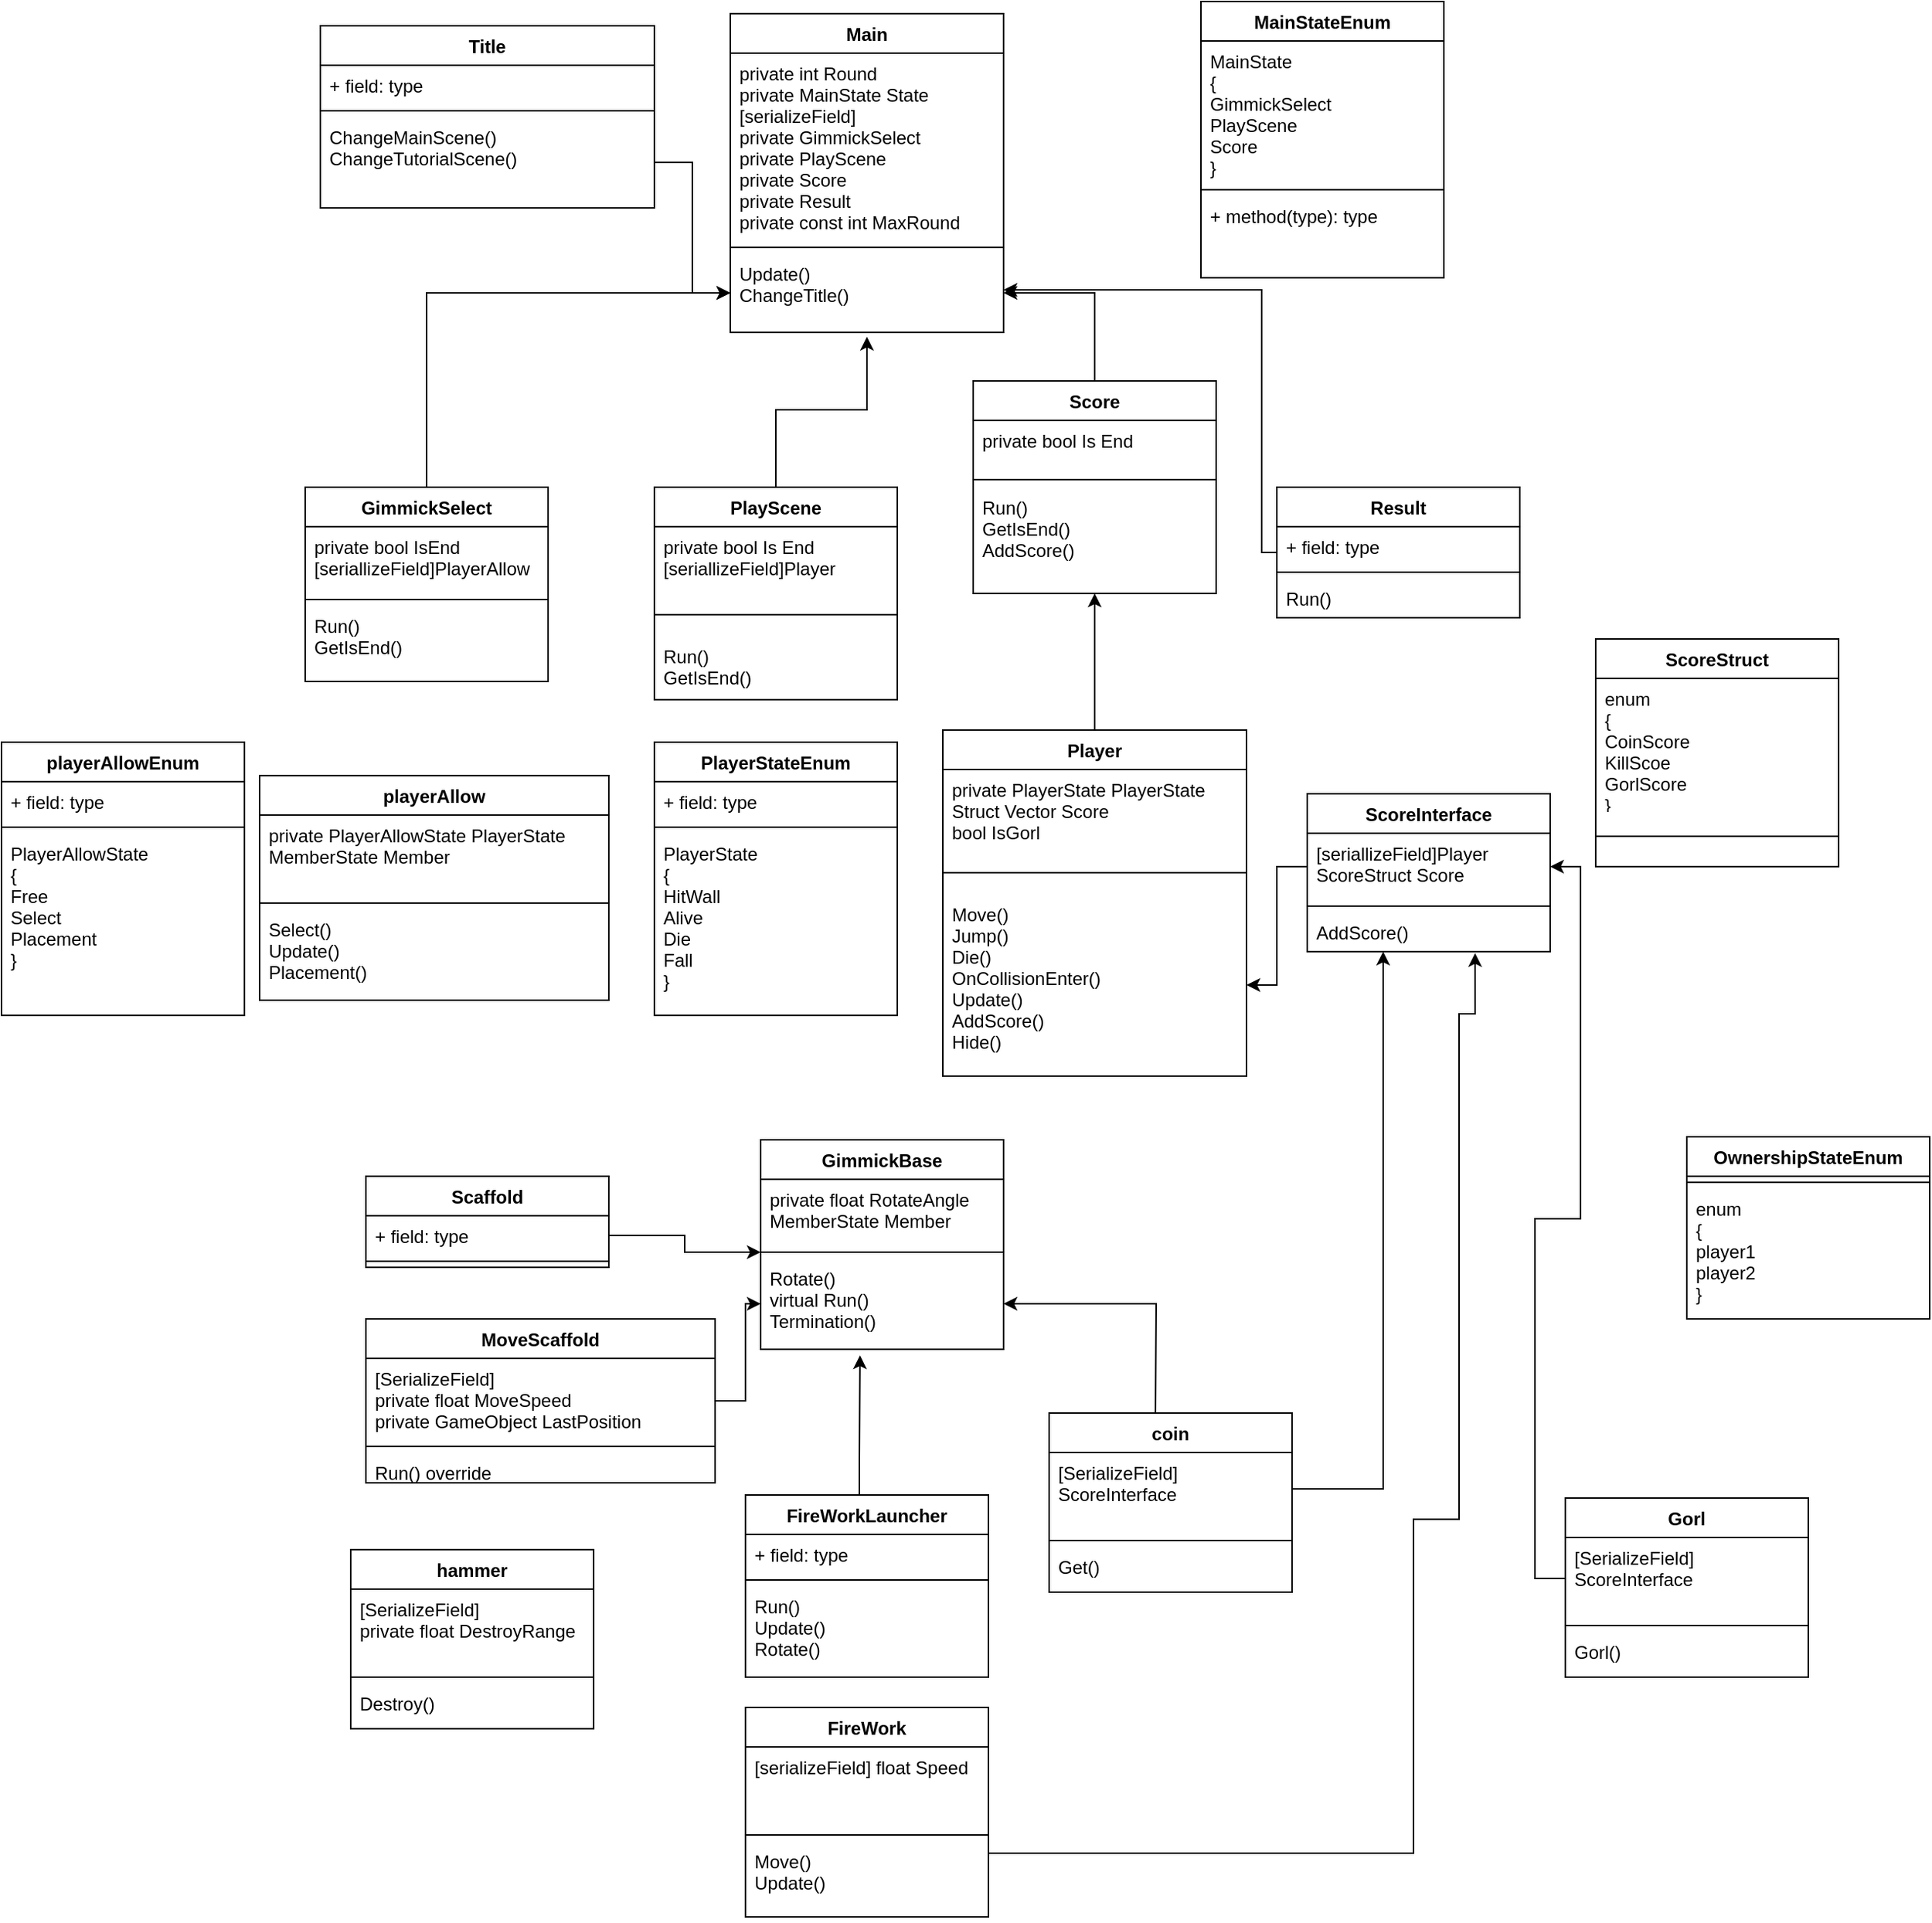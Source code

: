 <mxfile version="20.2.3" type="github"><diagram id="UXt2CSKJoV5c6IrunWjM" name="ページ1"><mxGraphModel dx="1953" dy="589" grid="1" gridSize="10" guides="1" tooltips="1" connect="1" arrows="1" fold="1" page="1" pageScale="1" pageWidth="850" pageHeight="1100" background="none" math="0" shadow="0"><root><mxCell id="0"/><mxCell id="1" parent="0"/><mxCell id="LOGzpJmG8CiL_Ow2hZ1s-63" style="edgeStyle=orthogonalEdgeStyle;rounded=0;orthogonalLoop=1;jettySize=auto;html=1;" parent="1" source="LOGzpJmG8CiL_Ow2hZ1s-1" target="LOGzpJmG8CiL_Ow2hZ1s-16" edge="1"><mxGeometry relative="1" as="geometry"/></mxCell><mxCell id="LOGzpJmG8CiL_Ow2hZ1s-1" value="Score" style="swimlane;fontStyle=1;align=center;verticalAlign=top;childLayout=stackLayout;horizontal=1;startSize=26;horizontalStack=0;resizeParent=1;resizeParentMax=0;resizeLast=0;collapsible=1;marginBottom=0;" parent="1" vertex="1"><mxGeometry x="460" y="270" width="160" height="140" as="geometry"/></mxCell><mxCell id="LOGzpJmG8CiL_Ow2hZ1s-2" value="private bool Is End&#10;" style="text;strokeColor=none;fillColor=none;align=left;verticalAlign=top;spacingLeft=4;spacingRight=4;overflow=hidden;rotatable=0;points=[[0,0.5],[1,0.5]];portConstraint=eastwest;" parent="LOGzpJmG8CiL_Ow2hZ1s-1" vertex="1"><mxGeometry y="26" width="160" height="34" as="geometry"/></mxCell><mxCell id="LOGzpJmG8CiL_Ow2hZ1s-3" value="" style="line;strokeWidth=1;fillColor=none;align=left;verticalAlign=middle;spacingTop=-1;spacingLeft=3;spacingRight=3;rotatable=0;labelPosition=right;points=[];portConstraint=eastwest;" parent="LOGzpJmG8CiL_Ow2hZ1s-1" vertex="1"><mxGeometry y="60" width="160" height="10" as="geometry"/></mxCell><mxCell id="LOGzpJmG8CiL_Ow2hZ1s-4" value="Run()&#10;GetIsEnd()&#10;AddScore()" style="text;strokeColor=none;fillColor=none;align=left;verticalAlign=top;spacingLeft=4;spacingRight=4;overflow=hidden;rotatable=0;points=[[0,0.5],[1,0.5]];portConstraint=eastwest;" parent="LOGzpJmG8CiL_Ow2hZ1s-1" vertex="1"><mxGeometry y="70" width="160" height="70" as="geometry"/></mxCell><mxCell id="LOGzpJmG8CiL_Ow2hZ1s-5" value="Title" style="swimlane;fontStyle=1;align=center;verticalAlign=top;childLayout=stackLayout;horizontal=1;startSize=26;horizontalStack=0;resizeParent=1;resizeParentMax=0;resizeLast=0;collapsible=1;marginBottom=0;" parent="1" vertex="1"><mxGeometry x="30" y="36" width="220" height="120" as="geometry"/></mxCell><mxCell id="LOGzpJmG8CiL_Ow2hZ1s-6" value="+ field: type" style="text;strokeColor=none;fillColor=none;align=left;verticalAlign=top;spacingLeft=4;spacingRight=4;overflow=hidden;rotatable=0;points=[[0,0.5],[1,0.5]];portConstraint=eastwest;" parent="LOGzpJmG8CiL_Ow2hZ1s-5" vertex="1"><mxGeometry y="26" width="220" height="26" as="geometry"/></mxCell><mxCell id="LOGzpJmG8CiL_Ow2hZ1s-7" value="" style="line;strokeWidth=1;fillColor=none;align=left;verticalAlign=middle;spacingTop=-1;spacingLeft=3;spacingRight=3;rotatable=0;labelPosition=right;points=[];portConstraint=eastwest;" parent="LOGzpJmG8CiL_Ow2hZ1s-5" vertex="1"><mxGeometry y="52" width="220" height="8" as="geometry"/></mxCell><mxCell id="LOGzpJmG8CiL_Ow2hZ1s-8" value="ChangeMainScene()&#10;ChangeTutorialScene()" style="text;strokeColor=none;fillColor=none;align=left;verticalAlign=top;spacingLeft=4;spacingRight=4;overflow=hidden;rotatable=0;points=[[0,0.5],[1,0.5]];portConstraint=eastwest;" parent="LOGzpJmG8CiL_Ow2hZ1s-5" vertex="1"><mxGeometry y="60" width="220" height="60" as="geometry"/></mxCell><mxCell id="LOGzpJmG8CiL_Ow2hZ1s-13" value="Main" style="swimlane;fontStyle=1;align=center;verticalAlign=top;childLayout=stackLayout;horizontal=1;startSize=26;horizontalStack=0;resizeParent=1;resizeParentMax=0;resizeLast=0;collapsible=1;marginBottom=0;" parent="1" vertex="1"><mxGeometry x="300" y="28" width="180" height="210" as="geometry"/></mxCell><mxCell id="LOGzpJmG8CiL_Ow2hZ1s-14" value="private int Round&#10;private MainState State&#10;[serializeField]&#10;private GimmickSelect&#10;private PlayScene&#10;private Score&#10;private Result&#10;private const int MaxRound" style="text;strokeColor=none;fillColor=none;align=left;verticalAlign=top;spacingLeft=4;spacingRight=4;overflow=hidden;rotatable=0;points=[[0,0.5],[1,0.5]];portConstraint=eastwest;" parent="LOGzpJmG8CiL_Ow2hZ1s-13" vertex="1"><mxGeometry y="26" width="180" height="124" as="geometry"/></mxCell><mxCell id="LOGzpJmG8CiL_Ow2hZ1s-15" value="" style="line;strokeWidth=1;fillColor=none;align=left;verticalAlign=middle;spacingTop=-1;spacingLeft=3;spacingRight=3;rotatable=0;labelPosition=right;points=[];portConstraint=eastwest;" parent="LOGzpJmG8CiL_Ow2hZ1s-13" vertex="1"><mxGeometry y="150" width="180" height="8" as="geometry"/></mxCell><mxCell id="LOGzpJmG8CiL_Ow2hZ1s-16" value="Update()&#10;ChangeTitle()" style="text;strokeColor=none;fillColor=none;align=left;verticalAlign=top;spacingLeft=4;spacingRight=4;overflow=hidden;rotatable=0;points=[[0,0.5],[1,0.5]];portConstraint=eastwest;" parent="LOGzpJmG8CiL_Ow2hZ1s-13" vertex="1"><mxGeometry y="158" width="180" height="52" as="geometry"/></mxCell><mxCell id="LOGzpJmG8CiL_Ow2hZ1s-147" style="edgeStyle=orthogonalEdgeStyle;rounded=0;orthogonalLoop=1;jettySize=auto;html=1;entryX=0.5;entryY=1;entryDx=0;entryDy=0;entryPerimeter=0;" parent="1" source="LOGzpJmG8CiL_Ow2hZ1s-17" target="LOGzpJmG8CiL_Ow2hZ1s-4" edge="1"><mxGeometry relative="1" as="geometry"/></mxCell><mxCell id="LOGzpJmG8CiL_Ow2hZ1s-17" value="Player" style="swimlane;fontStyle=1;align=center;verticalAlign=top;childLayout=stackLayout;horizontal=1;startSize=26;horizontalStack=0;resizeParent=1;resizeParentMax=0;resizeLast=0;collapsible=1;marginBottom=0;" parent="1" vertex="1"><mxGeometry x="440" y="500" width="200" height="228" as="geometry"/></mxCell><mxCell id="LOGzpJmG8CiL_Ow2hZ1s-18" value="private PlayerState PlayerState&#10;Struct Vector Score&#10;bool IsGorl" style="text;strokeColor=none;fillColor=none;align=left;verticalAlign=top;spacingLeft=4;spacingRight=4;overflow=hidden;rotatable=0;points=[[0,0.5],[1,0.5]];portConstraint=eastwest;" parent="LOGzpJmG8CiL_Ow2hZ1s-17" vertex="1"><mxGeometry y="26" width="200" height="54" as="geometry"/></mxCell><mxCell id="LOGzpJmG8CiL_Ow2hZ1s-19" value="" style="line;strokeWidth=1;fillColor=none;align=left;verticalAlign=middle;spacingTop=-1;spacingLeft=3;spacingRight=3;rotatable=0;labelPosition=right;points=[];portConstraint=eastwest;" parent="LOGzpJmG8CiL_Ow2hZ1s-17" vertex="1"><mxGeometry y="80" width="200" height="28" as="geometry"/></mxCell><mxCell id="LOGzpJmG8CiL_Ow2hZ1s-20" value="Move()&#10;Jump()&#10;Die()&#10;OnCollisionEnter()&#10;Update()&#10;AddScore()&#10;Hide()" style="text;strokeColor=none;fillColor=none;align=left;verticalAlign=top;spacingLeft=4;spacingRight=4;overflow=hidden;rotatable=0;points=[[0,0.5],[1,0.5]];portConstraint=eastwest;" parent="LOGzpJmG8CiL_Ow2hZ1s-17" vertex="1"><mxGeometry y="108" width="200" height="120" as="geometry"/></mxCell><mxCell id="LOGzpJmG8CiL_Ow2hZ1s-96" style="edgeStyle=orthogonalEdgeStyle;rounded=0;orthogonalLoop=1;jettySize=auto;html=1;entryX=1;entryY=0.5;entryDx=0;entryDy=0;" parent="1" target="LOGzpJmG8CiL_Ow2hZ1s-88" edge="1"><mxGeometry relative="1" as="geometry"><mxPoint x="580" y="954" as="sourcePoint"/></mxGeometry></mxCell><mxCell id="LOGzpJmG8CiL_Ow2hZ1s-29" value="hammer" style="swimlane;fontStyle=1;align=center;verticalAlign=top;childLayout=stackLayout;horizontal=1;startSize=26;horizontalStack=0;resizeParent=1;resizeParentMax=0;resizeLast=0;collapsible=1;marginBottom=0;" parent="1" vertex="1"><mxGeometry x="50" y="1040" width="160" height="118" as="geometry"/></mxCell><mxCell id="LOGzpJmG8CiL_Ow2hZ1s-30" value="[SerializeField]&#10;private float DestroyRange" style="text;strokeColor=none;fillColor=none;align=left;verticalAlign=top;spacingLeft=4;spacingRight=4;overflow=hidden;rotatable=0;points=[[0,0.5],[1,0.5]];portConstraint=eastwest;" parent="LOGzpJmG8CiL_Ow2hZ1s-29" vertex="1"><mxGeometry y="26" width="160" height="54" as="geometry"/></mxCell><mxCell id="LOGzpJmG8CiL_Ow2hZ1s-31" value="" style="line;strokeWidth=1;fillColor=none;align=left;verticalAlign=middle;spacingTop=-1;spacingLeft=3;spacingRight=3;rotatable=0;labelPosition=right;points=[];portConstraint=eastwest;" parent="LOGzpJmG8CiL_Ow2hZ1s-29" vertex="1"><mxGeometry y="80" width="160" height="8" as="geometry"/></mxCell><mxCell id="LOGzpJmG8CiL_Ow2hZ1s-32" value="Destroy()" style="text;strokeColor=none;fillColor=none;align=left;verticalAlign=top;spacingLeft=4;spacingRight=4;overflow=hidden;rotatable=0;points=[[0,0.5],[1,0.5]];portConstraint=eastwest;" parent="LOGzpJmG8CiL_Ow2hZ1s-29" vertex="1"><mxGeometry y="88" width="160" height="30" as="geometry"/></mxCell><mxCell id="LOGzpJmG8CiL_Ow2hZ1s-132" style="edgeStyle=orthogonalEdgeStyle;rounded=0;orthogonalLoop=1;jettySize=auto;html=1;entryX=0.691;entryY=1.039;entryDx=0;entryDy=0;entryPerimeter=0;" parent="1" source="LOGzpJmG8CiL_Ow2hZ1s-33" target="LOGzpJmG8CiL_Ow2hZ1s-131" edge="1"><mxGeometry relative="1" as="geometry"><Array as="points"><mxPoint x="750" y="1240"/><mxPoint x="750" y="1020"/><mxPoint x="780" y="1020"/><mxPoint x="780" y="687"/></Array></mxGeometry></mxCell><mxCell id="LOGzpJmG8CiL_Ow2hZ1s-33" value="FireWork" style="swimlane;fontStyle=1;align=center;verticalAlign=top;childLayout=stackLayout;horizontal=1;startSize=26;horizontalStack=0;resizeParent=1;resizeParentMax=0;resizeLast=0;collapsible=1;marginBottom=0;" parent="1" vertex="1"><mxGeometry x="310" y="1144" width="160" height="138" as="geometry"/></mxCell><mxCell id="LOGzpJmG8CiL_Ow2hZ1s-34" value="[serializeField] float Speed" style="text;strokeColor=none;fillColor=none;align=left;verticalAlign=top;spacingLeft=4;spacingRight=4;overflow=hidden;rotatable=0;points=[[0,0.5],[1,0.5]];portConstraint=eastwest;" parent="LOGzpJmG8CiL_Ow2hZ1s-33" vertex="1"><mxGeometry y="26" width="160" height="54" as="geometry"/></mxCell><mxCell id="LOGzpJmG8CiL_Ow2hZ1s-35" value="" style="line;strokeWidth=1;fillColor=none;align=left;verticalAlign=middle;spacingTop=-1;spacingLeft=3;spacingRight=3;rotatable=0;labelPosition=right;points=[];portConstraint=eastwest;" parent="LOGzpJmG8CiL_Ow2hZ1s-33" vertex="1"><mxGeometry y="80" width="160" height="8" as="geometry"/></mxCell><mxCell id="LOGzpJmG8CiL_Ow2hZ1s-36" value="Move()&#10;Update()" style="text;strokeColor=none;fillColor=none;align=left;verticalAlign=top;spacingLeft=4;spacingRight=4;overflow=hidden;rotatable=0;points=[[0,0.5],[1,0.5]];portConstraint=eastwest;" parent="LOGzpJmG8CiL_Ow2hZ1s-33" vertex="1"><mxGeometry y="88" width="160" height="50" as="geometry"/></mxCell><mxCell id="LOGzpJmG8CiL_Ow2hZ1s-46" style="edgeStyle=orthogonalEdgeStyle;rounded=0;orthogonalLoop=1;jettySize=auto;html=1;exitX=1;exitY=0.5;exitDx=0;exitDy=0;" parent="1" source="LOGzpJmG8CiL_Ow2hZ1s-8" target="LOGzpJmG8CiL_Ow2hZ1s-16" edge="1"><mxGeometry relative="1" as="geometry"/></mxCell><mxCell id="LOGzpJmG8CiL_Ow2hZ1s-21" value="Scaffold" style="swimlane;fontStyle=1;align=center;verticalAlign=top;childLayout=stackLayout;horizontal=1;startSize=26;horizontalStack=0;resizeParent=1;resizeParentMax=0;resizeLast=0;collapsible=1;marginBottom=0;" parent="1" vertex="1"><mxGeometry x="60" y="794" width="160" height="60" as="geometry"/></mxCell><mxCell id="LOGzpJmG8CiL_Ow2hZ1s-22" value="+ field: type" style="text;strokeColor=none;fillColor=none;align=left;verticalAlign=top;spacingLeft=4;spacingRight=4;overflow=hidden;rotatable=0;points=[[0,0.5],[1,0.5]];portConstraint=eastwest;" parent="LOGzpJmG8CiL_Ow2hZ1s-21" vertex="1"><mxGeometry y="26" width="160" height="26" as="geometry"/></mxCell><mxCell id="LOGzpJmG8CiL_Ow2hZ1s-23" value="" style="line;strokeWidth=1;fillColor=none;align=left;verticalAlign=middle;spacingTop=-1;spacingLeft=3;spacingRight=3;rotatable=0;labelPosition=right;points=[];portConstraint=eastwest;" parent="LOGzpJmG8CiL_Ow2hZ1s-21" vertex="1"><mxGeometry y="52" width="160" height="8" as="geometry"/></mxCell><mxCell id="LOGzpJmG8CiL_Ow2hZ1s-61" style="edgeStyle=orthogonalEdgeStyle;rounded=0;orthogonalLoop=1;jettySize=auto;html=1;" parent="1" source="LOGzpJmG8CiL_Ow2hZ1s-9" target="LOGzpJmG8CiL_Ow2hZ1s-16" edge="1"><mxGeometry relative="1" as="geometry"/></mxCell><mxCell id="LOGzpJmG8CiL_Ow2hZ1s-9" value="GimmickSelect" style="swimlane;fontStyle=1;align=center;verticalAlign=top;childLayout=stackLayout;horizontal=1;startSize=26;horizontalStack=0;resizeParent=1;resizeParentMax=0;resizeLast=0;collapsible=1;marginBottom=0;" parent="1" vertex="1"><mxGeometry x="20" y="340" width="160" height="128" as="geometry"/></mxCell><mxCell id="LOGzpJmG8CiL_Ow2hZ1s-10" value="private bool IsEnd&#10;[seriallizeField]PlayerAllow" style="text;strokeColor=none;fillColor=none;align=left;verticalAlign=top;spacingLeft=4;spacingRight=4;overflow=hidden;rotatable=0;points=[[0,0.5],[1,0.5]];portConstraint=eastwest;" parent="LOGzpJmG8CiL_Ow2hZ1s-9" vertex="1"><mxGeometry y="26" width="160" height="44" as="geometry"/></mxCell><mxCell id="LOGzpJmG8CiL_Ow2hZ1s-11" value="" style="line;strokeWidth=1;fillColor=none;align=left;verticalAlign=middle;spacingTop=-1;spacingLeft=3;spacingRight=3;rotatable=0;labelPosition=right;points=[];portConstraint=eastwest;" parent="LOGzpJmG8CiL_Ow2hZ1s-9" vertex="1"><mxGeometry y="70" width="160" height="8" as="geometry"/></mxCell><mxCell id="LOGzpJmG8CiL_Ow2hZ1s-12" value="Run()&#10;GetIsEnd()" style="text;strokeColor=none;fillColor=none;align=left;verticalAlign=top;spacingLeft=4;spacingRight=4;overflow=hidden;rotatable=0;points=[[0,0.5],[1,0.5]];portConstraint=eastwest;" parent="LOGzpJmG8CiL_Ow2hZ1s-9" vertex="1"><mxGeometry y="78" width="160" height="50" as="geometry"/></mxCell><mxCell id="LOGzpJmG8CiL_Ow2hZ1s-62" style="edgeStyle=orthogonalEdgeStyle;rounded=0;orthogonalLoop=1;jettySize=auto;html=1;entryX=0.5;entryY=1.056;entryDx=0;entryDy=0;entryPerimeter=0;" parent="1" source="LOGzpJmG8CiL_Ow2hZ1s-47" target="LOGzpJmG8CiL_Ow2hZ1s-16" edge="1"><mxGeometry relative="1" as="geometry"><Array as="points"><mxPoint x="330" y="289"/><mxPoint x="390" y="289"/></Array></mxGeometry></mxCell><mxCell id="LOGzpJmG8CiL_Ow2hZ1s-47" value="PlayScene" style="swimlane;fontStyle=1;align=center;verticalAlign=top;childLayout=stackLayout;horizontal=1;startSize=26;horizontalStack=0;resizeParent=1;resizeParentMax=0;resizeLast=0;collapsible=1;marginBottom=0;" parent="1" vertex="1"><mxGeometry x="250" y="340" width="160" height="140" as="geometry"/></mxCell><mxCell id="LOGzpJmG8CiL_Ow2hZ1s-48" value="private bool Is End&#10;[seriallizeField]Player" style="text;strokeColor=none;fillColor=none;align=left;verticalAlign=top;spacingLeft=4;spacingRight=4;overflow=hidden;rotatable=0;points=[[0,0.5],[1,0.5]];portConstraint=eastwest;" parent="LOGzpJmG8CiL_Ow2hZ1s-47" vertex="1"><mxGeometry y="26" width="160" height="44" as="geometry"/></mxCell><mxCell id="LOGzpJmG8CiL_Ow2hZ1s-49" value="" style="line;strokeWidth=1;fillColor=none;align=left;verticalAlign=middle;spacingTop=-1;spacingLeft=3;spacingRight=3;rotatable=0;labelPosition=right;points=[];portConstraint=eastwest;" parent="LOGzpJmG8CiL_Ow2hZ1s-47" vertex="1"><mxGeometry y="70" width="160" height="28" as="geometry"/></mxCell><mxCell id="LOGzpJmG8CiL_Ow2hZ1s-50" value="Run()&#10;GetIsEnd()" style="text;strokeColor=none;fillColor=none;align=left;verticalAlign=top;spacingLeft=4;spacingRight=4;overflow=hidden;rotatable=0;points=[[0,0.5],[1,0.5]];portConstraint=eastwest;" parent="LOGzpJmG8CiL_Ow2hZ1s-47" vertex="1"><mxGeometry y="98" width="160" height="42" as="geometry"/></mxCell><mxCell id="LOGzpJmG8CiL_Ow2hZ1s-53" value="MainStateEnum" style="swimlane;fontStyle=1;align=center;verticalAlign=top;childLayout=stackLayout;horizontal=1;startSize=26;horizontalStack=0;resizeParent=1;resizeParentMax=0;resizeLast=0;collapsible=1;marginBottom=0;" parent="1" vertex="1"><mxGeometry x="610" y="20" width="160" height="182" as="geometry"/></mxCell><mxCell id="LOGzpJmG8CiL_Ow2hZ1s-54" value="MainState&#10;{&#10;GimmickSelect&#10;PlayScene&#10;Score&#10;}" style="text;strokeColor=none;fillColor=none;align=left;verticalAlign=top;spacingLeft=4;spacingRight=4;overflow=hidden;rotatable=0;points=[[0,0.5],[1,0.5]];portConstraint=eastwest;" parent="LOGzpJmG8CiL_Ow2hZ1s-53" vertex="1"><mxGeometry y="26" width="160" height="94" as="geometry"/></mxCell><mxCell id="LOGzpJmG8CiL_Ow2hZ1s-55" value="" style="line;strokeWidth=1;fillColor=none;align=left;verticalAlign=middle;spacingTop=-1;spacingLeft=3;spacingRight=3;rotatable=0;labelPosition=right;points=[];portConstraint=eastwest;" parent="LOGzpJmG8CiL_Ow2hZ1s-53" vertex="1"><mxGeometry y="120" width="160" height="8" as="geometry"/></mxCell><mxCell id="LOGzpJmG8CiL_Ow2hZ1s-56" value="+ method(type): type" style="text;strokeColor=none;fillColor=none;align=left;verticalAlign=top;spacingLeft=4;spacingRight=4;overflow=hidden;rotatable=0;points=[[0,0.5],[1,0.5]];portConstraint=eastwest;" parent="LOGzpJmG8CiL_Ow2hZ1s-53" vertex="1"><mxGeometry y="128" width="160" height="54" as="geometry"/></mxCell><mxCell id="LOGzpJmG8CiL_Ow2hZ1s-64" style="edgeStyle=orthogonalEdgeStyle;rounded=0;orthogonalLoop=1;jettySize=auto;html=1;" parent="1" source="LOGzpJmG8CiL_Ow2hZ1s-57" edge="1"><mxGeometry relative="1" as="geometry"><mxPoint x="480" y="210" as="targetPoint"/><Array as="points"><mxPoint x="650" y="383"/><mxPoint x="650" y="210"/></Array></mxGeometry></mxCell><mxCell id="LOGzpJmG8CiL_Ow2hZ1s-57" value="Result" style="swimlane;fontStyle=1;align=center;verticalAlign=top;childLayout=stackLayout;horizontal=1;startSize=26;horizontalStack=0;resizeParent=1;resizeParentMax=0;resizeLast=0;collapsible=1;marginBottom=0;" parent="1" vertex="1"><mxGeometry x="660" y="340" width="160" height="86" as="geometry"/></mxCell><mxCell id="LOGzpJmG8CiL_Ow2hZ1s-58" value="+ field: type" style="text;strokeColor=none;fillColor=none;align=left;verticalAlign=top;spacingLeft=4;spacingRight=4;overflow=hidden;rotatable=0;points=[[0,0.5],[1,0.5]];portConstraint=eastwest;" parent="LOGzpJmG8CiL_Ow2hZ1s-57" vertex="1"><mxGeometry y="26" width="160" height="26" as="geometry"/></mxCell><mxCell id="LOGzpJmG8CiL_Ow2hZ1s-59" value="" style="line;strokeWidth=1;fillColor=none;align=left;verticalAlign=middle;spacingTop=-1;spacingLeft=3;spacingRight=3;rotatable=0;labelPosition=right;points=[];portConstraint=eastwest;" parent="LOGzpJmG8CiL_Ow2hZ1s-57" vertex="1"><mxGeometry y="52" width="160" height="8" as="geometry"/></mxCell><mxCell id="LOGzpJmG8CiL_Ow2hZ1s-60" value="Run()" style="text;strokeColor=none;fillColor=none;align=left;verticalAlign=top;spacingLeft=4;spacingRight=4;overflow=hidden;rotatable=0;points=[[0,0.5],[1,0.5]];portConstraint=eastwest;" parent="LOGzpJmG8CiL_Ow2hZ1s-57" vertex="1"><mxGeometry y="60" width="160" height="26" as="geometry"/></mxCell><mxCell id="LOGzpJmG8CiL_Ow2hZ1s-65" value="PlayerStateEnum" style="swimlane;fontStyle=1;align=center;verticalAlign=top;childLayout=stackLayout;horizontal=1;startSize=26;horizontalStack=0;resizeParent=1;resizeParentMax=0;resizeLast=0;collapsible=1;marginBottom=0;" parent="1" vertex="1"><mxGeometry x="250" y="508" width="160" height="180" as="geometry"/></mxCell><mxCell id="LOGzpJmG8CiL_Ow2hZ1s-66" value="+ field: type" style="text;strokeColor=none;fillColor=none;align=left;verticalAlign=top;spacingLeft=4;spacingRight=4;overflow=hidden;rotatable=0;points=[[0,0.5],[1,0.5]];portConstraint=eastwest;" parent="LOGzpJmG8CiL_Ow2hZ1s-65" vertex="1"><mxGeometry y="26" width="160" height="26" as="geometry"/></mxCell><mxCell id="LOGzpJmG8CiL_Ow2hZ1s-67" value="" style="line;strokeWidth=1;fillColor=none;align=left;verticalAlign=middle;spacingTop=-1;spacingLeft=3;spacingRight=3;rotatable=0;labelPosition=right;points=[];portConstraint=eastwest;" parent="LOGzpJmG8CiL_Ow2hZ1s-65" vertex="1"><mxGeometry y="52" width="160" height="8" as="geometry"/></mxCell><mxCell id="LOGzpJmG8CiL_Ow2hZ1s-68" value="PlayerState&#10;{&#10;HitWall&#10;Alive&#10;Die&#10;Fall&#10;}" style="text;strokeColor=none;fillColor=none;align=left;verticalAlign=top;spacingLeft=4;spacingRight=4;overflow=hidden;rotatable=0;points=[[0,0.5],[1,0.5]];portConstraint=eastwest;" parent="LOGzpJmG8CiL_Ow2hZ1s-65" vertex="1"><mxGeometry y="60" width="160" height="120" as="geometry"/></mxCell><mxCell id="LOGzpJmG8CiL_Ow2hZ1s-73" value="playerAllowEnum" style="swimlane;fontStyle=1;align=center;verticalAlign=top;childLayout=stackLayout;horizontal=1;startSize=26;horizontalStack=0;resizeParent=1;resizeParentMax=0;resizeLast=0;collapsible=1;marginBottom=0;" parent="1" vertex="1"><mxGeometry x="-180" y="508" width="160" height="180" as="geometry"/></mxCell><mxCell id="LOGzpJmG8CiL_Ow2hZ1s-74" value="+ field: type" style="text;strokeColor=none;fillColor=none;align=left;verticalAlign=top;spacingLeft=4;spacingRight=4;overflow=hidden;rotatable=0;points=[[0,0.5],[1,0.5]];portConstraint=eastwest;" parent="LOGzpJmG8CiL_Ow2hZ1s-73" vertex="1"><mxGeometry y="26" width="160" height="26" as="geometry"/></mxCell><mxCell id="LOGzpJmG8CiL_Ow2hZ1s-75" value="" style="line;strokeWidth=1;fillColor=none;align=left;verticalAlign=middle;spacingTop=-1;spacingLeft=3;spacingRight=3;rotatable=0;labelPosition=right;points=[];portConstraint=eastwest;" parent="LOGzpJmG8CiL_Ow2hZ1s-73" vertex="1"><mxGeometry y="52" width="160" height="8" as="geometry"/></mxCell><mxCell id="LOGzpJmG8CiL_Ow2hZ1s-76" value="PlayerAllowState&#10;{&#10;Free&#10;Select&#10;Placement&#10;}" style="text;strokeColor=none;fillColor=none;align=left;verticalAlign=top;spacingLeft=4;spacingRight=4;overflow=hidden;rotatable=0;points=[[0,0.5],[1,0.5]];portConstraint=eastwest;" parent="LOGzpJmG8CiL_Ow2hZ1s-73" vertex="1"><mxGeometry y="60" width="160" height="120" as="geometry"/></mxCell><mxCell id="LOGzpJmG8CiL_Ow2hZ1s-77" value="playerAllow" style="swimlane;fontStyle=1;align=center;verticalAlign=top;childLayout=stackLayout;horizontal=1;startSize=26;horizontalStack=0;resizeParent=1;resizeParentMax=0;resizeLast=0;collapsible=1;marginBottom=0;" parent="1" vertex="1"><mxGeometry x="-10" y="530" width="230" height="148" as="geometry"/></mxCell><mxCell id="LOGzpJmG8CiL_Ow2hZ1s-78" value="private PlayerAllowState PlayerState&#10;MemberState Member" style="text;strokeColor=none;fillColor=none;align=left;verticalAlign=top;spacingLeft=4;spacingRight=4;overflow=hidden;rotatable=0;points=[[0,0.5],[1,0.5]];portConstraint=eastwest;" parent="LOGzpJmG8CiL_Ow2hZ1s-77" vertex="1"><mxGeometry y="26" width="230" height="54" as="geometry"/></mxCell><mxCell id="LOGzpJmG8CiL_Ow2hZ1s-79" value="" style="line;strokeWidth=1;fillColor=none;align=left;verticalAlign=middle;spacingTop=-1;spacingLeft=3;spacingRight=3;rotatable=0;labelPosition=right;points=[];portConstraint=eastwest;" parent="LOGzpJmG8CiL_Ow2hZ1s-77" vertex="1"><mxGeometry y="80" width="230" height="8" as="geometry"/></mxCell><mxCell id="LOGzpJmG8CiL_Ow2hZ1s-80" value="Select()&#10;Update()&#10;Placement()" style="text;strokeColor=none;fillColor=none;align=left;verticalAlign=top;spacingLeft=4;spacingRight=4;overflow=hidden;rotatable=0;points=[[0,0.5],[1,0.5]];portConstraint=eastwest;" parent="LOGzpJmG8CiL_Ow2hZ1s-77" vertex="1"><mxGeometry y="88" width="230" height="60" as="geometry"/></mxCell><mxCell id="LOGzpJmG8CiL_Ow2hZ1s-95" style="edgeStyle=orthogonalEdgeStyle;rounded=0;orthogonalLoop=1;jettySize=auto;html=1;entryX=0.409;entryY=1.067;entryDx=0;entryDy=0;entryPerimeter=0;" parent="1" source="LOGzpJmG8CiL_Ow2hZ1s-81" target="LOGzpJmG8CiL_Ow2hZ1s-88" edge="1"><mxGeometry relative="1" as="geometry"><Array as="points"><mxPoint x="385" y="980"/><mxPoint x="385" y="980"/></Array></mxGeometry></mxCell><mxCell id="LOGzpJmG8CiL_Ow2hZ1s-81" value="FireWorkLauncher" style="swimlane;fontStyle=1;align=center;verticalAlign=top;childLayout=stackLayout;horizontal=1;startSize=26;horizontalStack=0;resizeParent=1;resizeParentMax=0;resizeLast=0;collapsible=1;marginBottom=0;" parent="1" vertex="1"><mxGeometry x="310" y="1004" width="160" height="120" as="geometry"/></mxCell><mxCell id="LOGzpJmG8CiL_Ow2hZ1s-82" value="+ field: type" style="text;strokeColor=none;fillColor=none;align=left;verticalAlign=top;spacingLeft=4;spacingRight=4;overflow=hidden;rotatable=0;points=[[0,0.5],[1,0.5]];portConstraint=eastwest;" parent="LOGzpJmG8CiL_Ow2hZ1s-81" vertex="1"><mxGeometry y="26" width="160" height="26" as="geometry"/></mxCell><mxCell id="LOGzpJmG8CiL_Ow2hZ1s-83" value="" style="line;strokeWidth=1;fillColor=none;align=left;verticalAlign=middle;spacingTop=-1;spacingLeft=3;spacingRight=3;rotatable=0;labelPosition=right;points=[];portConstraint=eastwest;" parent="LOGzpJmG8CiL_Ow2hZ1s-81" vertex="1"><mxGeometry y="52" width="160" height="8" as="geometry"/></mxCell><mxCell id="LOGzpJmG8CiL_Ow2hZ1s-84" value="Run()&#10;Update()&#10;Rotate()" style="text;strokeColor=none;fillColor=none;align=left;verticalAlign=top;spacingLeft=4;spacingRight=4;overflow=hidden;rotatable=0;points=[[0,0.5],[1,0.5]];portConstraint=eastwest;" parent="LOGzpJmG8CiL_Ow2hZ1s-81" vertex="1"><mxGeometry y="60" width="160" height="60" as="geometry"/></mxCell><mxCell id="LOGzpJmG8CiL_Ow2hZ1s-85" value="GimmickBase" style="swimlane;fontStyle=1;align=center;verticalAlign=top;childLayout=stackLayout;horizontal=1;startSize=26;horizontalStack=0;resizeParent=1;resizeParentMax=0;resizeLast=0;collapsible=1;marginBottom=0;" parent="1" vertex="1"><mxGeometry x="320" y="770" width="160" height="138" as="geometry"/></mxCell><mxCell id="LOGzpJmG8CiL_Ow2hZ1s-86" value="private float RotateAngle&#10;MemberState Member" style="text;strokeColor=none;fillColor=none;align=left;verticalAlign=top;spacingLeft=4;spacingRight=4;overflow=hidden;rotatable=0;points=[[0,0.5],[1,0.5]];portConstraint=eastwest;" parent="LOGzpJmG8CiL_Ow2hZ1s-85" vertex="1"><mxGeometry y="26" width="160" height="44" as="geometry"/></mxCell><mxCell id="LOGzpJmG8CiL_Ow2hZ1s-87" value="" style="line;strokeWidth=1;fillColor=none;align=left;verticalAlign=middle;spacingTop=-1;spacingLeft=3;spacingRight=3;rotatable=0;labelPosition=right;points=[];portConstraint=eastwest;" parent="LOGzpJmG8CiL_Ow2hZ1s-85" vertex="1"><mxGeometry y="70" width="160" height="8" as="geometry"/></mxCell><mxCell id="LOGzpJmG8CiL_Ow2hZ1s-88" value="Rotate()&#10;virtual Run()&#10;Termination()" style="text;strokeColor=none;fillColor=none;align=left;verticalAlign=top;spacingLeft=4;spacingRight=4;overflow=hidden;rotatable=0;points=[[0,0.5],[1,0.5]];portConstraint=eastwest;" parent="LOGzpJmG8CiL_Ow2hZ1s-85" vertex="1"><mxGeometry y="78" width="160" height="60" as="geometry"/></mxCell><mxCell id="LOGzpJmG8CiL_Ow2hZ1s-94" style="edgeStyle=orthogonalEdgeStyle;rounded=0;orthogonalLoop=1;jettySize=auto;html=1;" parent="1" source="LOGzpJmG8CiL_Ow2hZ1s-89" target="LOGzpJmG8CiL_Ow2hZ1s-88" edge="1"><mxGeometry relative="1" as="geometry"/></mxCell><mxCell id="LOGzpJmG8CiL_Ow2hZ1s-89" value="MoveScaffold" style="swimlane;fontStyle=1;align=center;verticalAlign=top;childLayout=stackLayout;horizontal=1;startSize=26;horizontalStack=0;resizeParent=1;resizeParentMax=0;resizeLast=0;collapsible=1;marginBottom=0;" parent="1" vertex="1"><mxGeometry x="60" y="888" width="230" height="108" as="geometry"/></mxCell><mxCell id="LOGzpJmG8CiL_Ow2hZ1s-90" value="[SerializeField]&#10;private float MoveSpeed&#10;private GameObject LastPosition" style="text;strokeColor=none;fillColor=none;align=left;verticalAlign=top;spacingLeft=4;spacingRight=4;overflow=hidden;rotatable=0;points=[[0,0.5],[1,0.5]];portConstraint=eastwest;" parent="LOGzpJmG8CiL_Ow2hZ1s-89" vertex="1"><mxGeometry y="26" width="230" height="54" as="geometry"/></mxCell><mxCell id="LOGzpJmG8CiL_Ow2hZ1s-91" value="" style="line;strokeWidth=1;fillColor=none;align=left;verticalAlign=middle;spacingTop=-1;spacingLeft=3;spacingRight=3;rotatable=0;labelPosition=right;points=[];portConstraint=eastwest;" parent="LOGzpJmG8CiL_Ow2hZ1s-89" vertex="1"><mxGeometry y="80" width="230" height="8" as="geometry"/></mxCell><mxCell id="LOGzpJmG8CiL_Ow2hZ1s-92" value="Run() override" style="text;strokeColor=none;fillColor=none;align=left;verticalAlign=top;spacingLeft=4;spacingRight=4;overflow=hidden;rotatable=0;points=[[0,0.5],[1,0.5]];portConstraint=eastwest;" parent="LOGzpJmG8CiL_Ow2hZ1s-89" vertex="1"><mxGeometry y="88" width="230" height="20" as="geometry"/></mxCell><mxCell id="LOGzpJmG8CiL_Ow2hZ1s-93" value="" style="edgeStyle=orthogonalEdgeStyle;rounded=0;orthogonalLoop=1;jettySize=auto;html=1;" parent="1" source="LOGzpJmG8CiL_Ow2hZ1s-22" target="LOGzpJmG8CiL_Ow2hZ1s-87" edge="1"><mxGeometry relative="1" as="geometry"/></mxCell><mxCell id="LOGzpJmG8CiL_Ow2hZ1s-112" value="OwnershipStateEnum" style="swimlane;fontStyle=1;align=center;verticalAlign=top;childLayout=stackLayout;horizontal=1;startSize=26;horizontalStack=0;resizeParent=1;resizeParentMax=0;resizeLast=0;collapsible=1;marginBottom=0;" parent="1" vertex="1"><mxGeometry x="930" y="768" width="160" height="120" as="geometry"/></mxCell><mxCell id="LOGzpJmG8CiL_Ow2hZ1s-114" value="" style="line;strokeWidth=1;fillColor=none;align=left;verticalAlign=middle;spacingTop=-1;spacingLeft=3;spacingRight=3;rotatable=0;labelPosition=right;points=[];portConstraint=eastwest;" parent="LOGzpJmG8CiL_Ow2hZ1s-112" vertex="1"><mxGeometry y="26" width="160" height="8" as="geometry"/></mxCell><mxCell id="LOGzpJmG8CiL_Ow2hZ1s-115" value="enum&#10;{&#10;player1&#10;player2&#10;}" style="text;strokeColor=none;fillColor=none;align=left;verticalAlign=top;spacingLeft=4;spacingRight=4;overflow=hidden;rotatable=0;points=[[0,0.5],[1,0.5]];portConstraint=eastwest;" parent="LOGzpJmG8CiL_Ow2hZ1s-112" vertex="1"><mxGeometry y="34" width="160" height="86" as="geometry"/></mxCell><mxCell id="LOGzpJmG8CiL_Ow2hZ1s-128" value="ScoreInterface" style="swimlane;fontStyle=1;align=center;verticalAlign=top;childLayout=stackLayout;horizontal=1;startSize=26;horizontalStack=0;resizeParent=1;resizeParentMax=0;resizeLast=0;collapsible=1;marginBottom=0;" parent="1" vertex="1"><mxGeometry x="680" y="542" width="160" height="104" as="geometry"/></mxCell><mxCell id="LOGzpJmG8CiL_Ow2hZ1s-129" value="[seriallizeField]Player&#10;ScoreStruct Score" style="text;strokeColor=none;fillColor=none;align=left;verticalAlign=top;spacingLeft=4;spacingRight=4;overflow=hidden;rotatable=0;points=[[0,0.5],[1,0.5]];portConstraint=eastwest;" parent="LOGzpJmG8CiL_Ow2hZ1s-128" vertex="1"><mxGeometry y="26" width="160" height="44" as="geometry"/></mxCell><mxCell id="LOGzpJmG8CiL_Ow2hZ1s-130" value="" style="line;strokeWidth=1;fillColor=none;align=left;verticalAlign=middle;spacingTop=-1;spacingLeft=3;spacingRight=3;rotatable=0;labelPosition=right;points=[];portConstraint=eastwest;" parent="LOGzpJmG8CiL_Ow2hZ1s-128" vertex="1"><mxGeometry y="70" width="160" height="8" as="geometry"/></mxCell><mxCell id="LOGzpJmG8CiL_Ow2hZ1s-131" value="AddScore()" style="text;strokeColor=none;fillColor=none;align=left;verticalAlign=top;spacingLeft=4;spacingRight=4;overflow=hidden;rotatable=0;points=[[0,0.5],[1,0.5]];portConstraint=eastwest;" parent="LOGzpJmG8CiL_Ow2hZ1s-128" vertex="1"><mxGeometry y="78" width="160" height="26" as="geometry"/></mxCell><mxCell id="LOGzpJmG8CiL_Ow2hZ1s-136" style="edgeStyle=orthogonalEdgeStyle;rounded=0;orthogonalLoop=1;jettySize=auto;html=1;" parent="1" target="LOGzpJmG8CiL_Ow2hZ1s-128" edge="1"><mxGeometry relative="1" as="geometry"><mxPoint x="670" y="993" as="sourcePoint"/><Array as="points"><mxPoint x="670" y="1000"/><mxPoint x="730" y="1000"/></Array></mxGeometry></mxCell><mxCell id="LOGzpJmG8CiL_Ow2hZ1s-137" style="edgeStyle=orthogonalEdgeStyle;rounded=0;orthogonalLoop=1;jettySize=auto;html=1;entryX=1;entryY=0.5;entryDx=0;entryDy=0;" parent="1" source="LOGzpJmG8CiL_Ow2hZ1s-143" target="LOGzpJmG8CiL_Ow2hZ1s-129" edge="1"><mxGeometry relative="1" as="geometry"><mxPoint x="820" y="1053" as="sourcePoint"/></mxGeometry></mxCell><mxCell id="LOGzpJmG8CiL_Ow2hZ1s-138" value="coin" style="swimlane;fontStyle=1;align=center;verticalAlign=top;childLayout=stackLayout;horizontal=1;startSize=26;horizontalStack=0;resizeParent=1;resizeParentMax=0;resizeLast=0;collapsible=1;marginBottom=0;" parent="1" vertex="1"><mxGeometry x="510" y="950" width="160" height="118" as="geometry"/></mxCell><mxCell id="LOGzpJmG8CiL_Ow2hZ1s-139" value="[SerializeField]&#10;ScoreInterface" style="text;strokeColor=none;fillColor=none;align=left;verticalAlign=top;spacingLeft=4;spacingRight=4;overflow=hidden;rotatable=0;points=[[0,0.5],[1,0.5]];portConstraint=eastwest;" parent="LOGzpJmG8CiL_Ow2hZ1s-138" vertex="1"><mxGeometry y="26" width="160" height="54" as="geometry"/></mxCell><mxCell id="LOGzpJmG8CiL_Ow2hZ1s-140" value="" style="line;strokeWidth=1;fillColor=none;align=left;verticalAlign=middle;spacingTop=-1;spacingLeft=3;spacingRight=3;rotatable=0;labelPosition=right;points=[];portConstraint=eastwest;" parent="LOGzpJmG8CiL_Ow2hZ1s-138" vertex="1"><mxGeometry y="80" width="160" height="8" as="geometry"/></mxCell><mxCell id="LOGzpJmG8CiL_Ow2hZ1s-141" value="Get()" style="text;strokeColor=none;fillColor=none;align=left;verticalAlign=top;spacingLeft=4;spacingRight=4;overflow=hidden;rotatable=0;points=[[0,0.5],[1,0.5]];portConstraint=eastwest;" parent="LOGzpJmG8CiL_Ow2hZ1s-138" vertex="1"><mxGeometry y="88" width="160" height="30" as="geometry"/></mxCell><mxCell id="LOGzpJmG8CiL_Ow2hZ1s-142" value="Gorl" style="swimlane;fontStyle=1;align=center;verticalAlign=top;childLayout=stackLayout;horizontal=1;startSize=26;horizontalStack=0;resizeParent=1;resizeParentMax=0;resizeLast=0;collapsible=1;marginBottom=0;" parent="1" vertex="1"><mxGeometry x="850" y="1006" width="160" height="118" as="geometry"/></mxCell><mxCell id="LOGzpJmG8CiL_Ow2hZ1s-143" value="[SerializeField]&#10;ScoreInterface" style="text;strokeColor=none;fillColor=none;align=left;verticalAlign=top;spacingLeft=4;spacingRight=4;overflow=hidden;rotatable=0;points=[[0,0.5],[1,0.5]];portConstraint=eastwest;" parent="LOGzpJmG8CiL_Ow2hZ1s-142" vertex="1"><mxGeometry y="26" width="160" height="54" as="geometry"/></mxCell><mxCell id="LOGzpJmG8CiL_Ow2hZ1s-144" value="" style="line;strokeWidth=1;fillColor=none;align=left;verticalAlign=middle;spacingTop=-1;spacingLeft=3;spacingRight=3;rotatable=0;labelPosition=right;points=[];portConstraint=eastwest;" parent="LOGzpJmG8CiL_Ow2hZ1s-142" vertex="1"><mxGeometry y="80" width="160" height="8" as="geometry"/></mxCell><mxCell id="LOGzpJmG8CiL_Ow2hZ1s-145" value="Gorl()" style="text;strokeColor=none;fillColor=none;align=left;verticalAlign=top;spacingLeft=4;spacingRight=4;overflow=hidden;rotatable=0;points=[[0,0.5],[1,0.5]];portConstraint=eastwest;" parent="LOGzpJmG8CiL_Ow2hZ1s-142" vertex="1"><mxGeometry y="88" width="160" height="30" as="geometry"/></mxCell><mxCell id="LOGzpJmG8CiL_Ow2hZ1s-148" value="" style="edgeStyle=orthogonalEdgeStyle;rounded=0;orthogonalLoop=1;jettySize=auto;html=1;" parent="1" source="LOGzpJmG8CiL_Ow2hZ1s-129" target="LOGzpJmG8CiL_Ow2hZ1s-20" edge="1"><mxGeometry relative="1" as="geometry"/></mxCell><mxCell id="LOGzpJmG8CiL_Ow2hZ1s-153" value="ScoreStruct" style="swimlane;fontStyle=1;align=center;verticalAlign=top;childLayout=stackLayout;horizontal=1;startSize=26;horizontalStack=0;resizeParent=1;resizeParentMax=0;resizeLast=0;collapsible=1;marginBottom=0;" parent="1" vertex="1"><mxGeometry x="870" y="440" width="160" height="150" as="geometry"/></mxCell><mxCell id="LOGzpJmG8CiL_Ow2hZ1s-154" value="enum&#10;{&#10;CoinScore&#10;KillScoe&#10;GorlScore&#10;}" style="text;strokeColor=none;fillColor=none;align=left;verticalAlign=top;spacingLeft=4;spacingRight=4;overflow=hidden;rotatable=0;points=[[0,0.5],[1,0.5]];portConstraint=eastwest;" parent="LOGzpJmG8CiL_Ow2hZ1s-153" vertex="1"><mxGeometry y="26" width="160" height="84" as="geometry"/></mxCell><mxCell id="LOGzpJmG8CiL_Ow2hZ1s-155" value="" style="line;strokeWidth=1;fillColor=none;align=left;verticalAlign=middle;spacingTop=-1;spacingLeft=3;spacingRight=3;rotatable=0;labelPosition=right;points=[];portConstraint=eastwest;" parent="LOGzpJmG8CiL_Ow2hZ1s-153" vertex="1"><mxGeometry y="110" width="160" height="40" as="geometry"/></mxCell></root></mxGraphModel></diagram></mxfile>